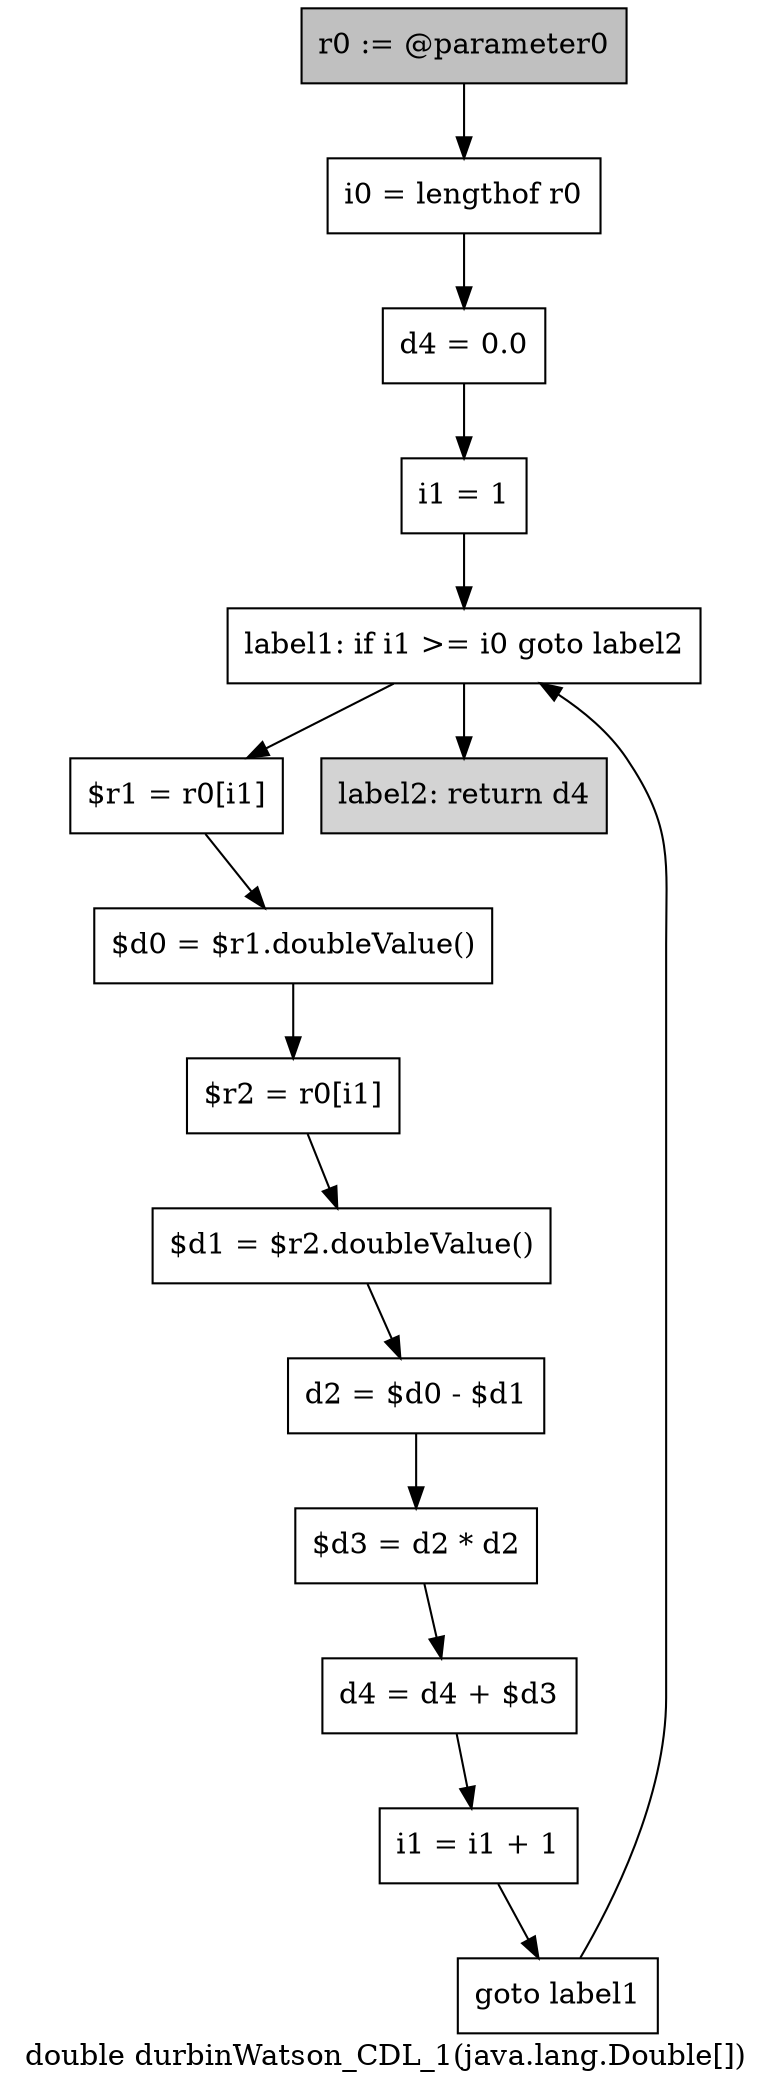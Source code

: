 digraph "double durbinWatson_CDL_1(java.lang.Double[])" {
    label="double durbinWatson_CDL_1(java.lang.Double[])";
    node [shape=box];
    "0" [style=filled,fillcolor=gray,label="r0 := @parameter0",];
    "1" [label="i0 = lengthof r0",];
    "0"->"1";
    "2" [label="d4 = 0.0",];
    "1"->"2";
    "3" [label="i1 = 1",];
    "2"->"3";
    "4" [label="label1: if i1 >= i0 goto label2",];
    "3"->"4";
    "5" [label="$r1 = r0[i1]",];
    "4"->"5";
    "14" [style=filled,fillcolor=lightgray,label="label2: return d4",];
    "4"->"14";
    "6" [label="$d0 = $r1.doubleValue()",];
    "5"->"6";
    "7" [label="$r2 = r0[i1]",];
    "6"->"7";
    "8" [label="$d1 = $r2.doubleValue()",];
    "7"->"8";
    "9" [label="d2 = $d0 - $d1",];
    "8"->"9";
    "10" [label="$d3 = d2 * d2",];
    "9"->"10";
    "11" [label="d4 = d4 + $d3",];
    "10"->"11";
    "12" [label="i1 = i1 + 1",];
    "11"->"12";
    "13" [label="goto label1",];
    "12"->"13";
    "13"->"4";
}
